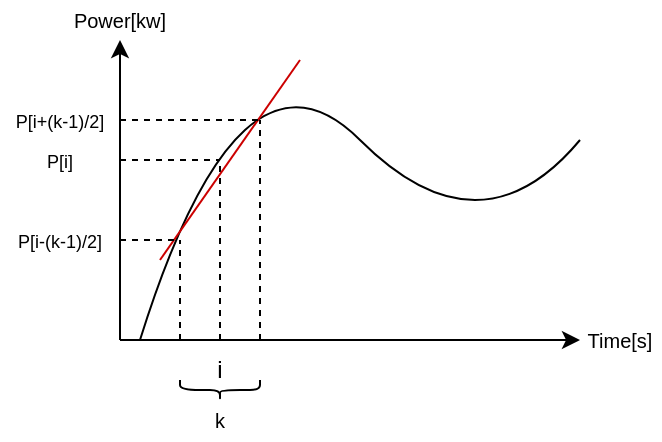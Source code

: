<mxfile version="12.8.4" type="github"><diagram id="pqvV7vTCYzaS-jBlGktk" name="Page-1"><mxGraphModel dx="615" dy="474" grid="1" gridSize="10" guides="1" tooltips="1" connect="1" arrows="1" fold="1" page="1" pageScale="1" pageWidth="827" pageHeight="1169" math="0" shadow="0"><root><mxCell id="0"/><mxCell id="1" parent="0"/><mxCell id="6lFkUMXL_iAjFOh1_92H-1" value="" style="endArrow=classic;html=1;" edge="1" parent="1"><mxGeometry width="50" height="50" relative="1" as="geometry"><mxPoint x="290" y="270" as="sourcePoint"/><mxPoint x="520" y="270" as="targetPoint"/></mxGeometry></mxCell><mxCell id="6lFkUMXL_iAjFOh1_92H-2" value="" style="endArrow=classic;html=1;" edge="1" parent="1"><mxGeometry width="50" height="50" relative="1" as="geometry"><mxPoint x="290" y="270" as="sourcePoint"/><mxPoint x="290" y="120" as="targetPoint"/></mxGeometry></mxCell><mxCell id="6lFkUMXL_iAjFOh1_92H-3" value="" style="endArrow=none;html=1;" edge="1" parent="1"><mxGeometry width="50" height="50" relative="1" as="geometry"><mxPoint x="430" y="140" as="sourcePoint"/><mxPoint x="430" y="140" as="targetPoint"/></mxGeometry></mxCell><mxCell id="6lFkUMXL_iAjFOh1_92H-5" value="" style="curved=1;endArrow=none;html=1;endFill=0;" edge="1" parent="1"><mxGeometry width="50" height="50" relative="1" as="geometry"><mxPoint x="300" y="270" as="sourcePoint"/><mxPoint x="520" y="170" as="targetPoint"/><Array as="points"><mxPoint x="350" y="110"/><mxPoint x="470" y="230"/></Array></mxGeometry></mxCell><mxCell id="6lFkUMXL_iAjFOh1_92H-6" value="" style="endArrow=none;dashed=1;html=1;" edge="1" parent="1"><mxGeometry width="50" height="50" relative="1" as="geometry"><mxPoint x="340" y="270" as="sourcePoint"/><mxPoint x="340" y="180" as="targetPoint"/></mxGeometry></mxCell><mxCell id="6lFkUMXL_iAjFOh1_92H-7" value="" style="endArrow=none;dashed=1;html=1;" edge="1" parent="1"><mxGeometry width="50" height="50" relative="1" as="geometry"><mxPoint x="320" y="270" as="sourcePoint"/><mxPoint x="320" y="220" as="targetPoint"/></mxGeometry></mxCell><mxCell id="6lFkUMXL_iAjFOh1_92H-8" value="" style="endArrow=none;dashed=1;html=1;" edge="1" parent="1"><mxGeometry width="50" height="50" relative="1" as="geometry"><mxPoint x="360" y="270" as="sourcePoint"/><mxPoint x="360" y="160" as="targetPoint"/></mxGeometry></mxCell><mxCell id="6lFkUMXL_iAjFOh1_92H-10" value="" style="endArrow=none;html=1;fillColor=#f8cecc;strokeColor=#CC0000;" edge="1" parent="1"><mxGeometry width="50" height="50" relative="1" as="geometry"><mxPoint x="310" y="230" as="sourcePoint"/><mxPoint x="380" y="130" as="targetPoint"/></mxGeometry></mxCell><mxCell id="6lFkUMXL_iAjFOh1_92H-11" value="i" style="text;html=1;strokeColor=none;fillColor=none;align=center;verticalAlign=middle;whiteSpace=wrap;rounded=0;" vertex="1" parent="1"><mxGeometry x="330" y="280" width="20" height="10" as="geometry"/></mxCell><mxCell id="6lFkUMXL_iAjFOh1_92H-12" value="" style="endArrow=none;dashed=1;html=1;" edge="1" parent="1"><mxGeometry width="50" height="50" relative="1" as="geometry"><mxPoint x="290" y="160" as="sourcePoint"/><mxPoint x="360" y="160" as="targetPoint"/></mxGeometry></mxCell><mxCell id="6lFkUMXL_iAjFOh1_92H-13" value="" style="endArrow=none;dashed=1;html=1;" edge="1" parent="1"><mxGeometry width="50" height="50" relative="1" as="geometry"><mxPoint x="290" y="180" as="sourcePoint"/><mxPoint x="340" y="180" as="targetPoint"/></mxGeometry></mxCell><mxCell id="6lFkUMXL_iAjFOh1_92H-15" value="" style="endArrow=none;dashed=1;html=1;" edge="1" parent="1"><mxGeometry width="50" height="50" relative="1" as="geometry"><mxPoint x="290" y="220" as="sourcePoint"/><mxPoint x="320" y="220" as="targetPoint"/></mxGeometry></mxCell><mxCell id="6lFkUMXL_iAjFOh1_92H-16" value="&lt;font style=&quot;font-size: 9px&quot;&gt;P[i]&lt;/font&gt;" style="text;html=1;strokeColor=none;fillColor=none;align=center;verticalAlign=middle;whiteSpace=wrap;rounded=0;" vertex="1" parent="1"><mxGeometry x="240" y="170" width="40" height="20" as="geometry"/></mxCell><mxCell id="6lFkUMXL_iAjFOh1_92H-17" value="&lt;font style=&quot;font-size: 9px&quot;&gt;P[i+(k-1)/2]&lt;/font&gt;" style="text;html=1;strokeColor=none;fillColor=none;align=center;verticalAlign=middle;whiteSpace=wrap;rounded=0;" vertex="1" parent="1"><mxGeometry x="230" y="150" width="60" height="20" as="geometry"/></mxCell><mxCell id="6lFkUMXL_iAjFOh1_92H-19" value="&lt;font style=&quot;font-size: 9px&quot;&gt;P[i-(k-1)/2]&lt;/font&gt;" style="text;html=1;strokeColor=none;fillColor=none;align=center;verticalAlign=middle;whiteSpace=wrap;rounded=0;" vertex="1" parent="1"><mxGeometry x="235" y="210" width="50" height="20" as="geometry"/></mxCell><mxCell id="6lFkUMXL_iAjFOh1_92H-21" value="" style="shape=curlyBracket;whiteSpace=wrap;html=1;rounded=1;direction=north;" vertex="1" parent="1"><mxGeometry x="320" y="290" width="40" height="10" as="geometry"/></mxCell><mxCell id="6lFkUMXL_iAjFOh1_92H-22" value="&lt;font style=&quot;font-size: 10px&quot;&gt;k&lt;/font&gt;" style="text;html=1;strokeColor=none;fillColor=none;align=center;verticalAlign=middle;whiteSpace=wrap;rounded=0;" vertex="1" parent="1"><mxGeometry x="320" y="300" width="40" height="20" as="geometry"/></mxCell><mxCell id="6lFkUMXL_iAjFOh1_92H-23" value="&lt;font style=&quot;font-size: 10px&quot;&gt;Power[kw]&lt;/font&gt;" style="text;html=1;strokeColor=none;fillColor=none;align=center;verticalAlign=middle;whiteSpace=wrap;rounded=0;" vertex="1" parent="1"><mxGeometry x="250" y="100" width="80" height="20" as="geometry"/></mxCell><mxCell id="6lFkUMXL_iAjFOh1_92H-24" value="&lt;font style=&quot;font-size: 10px&quot;&gt;Time[s]&lt;/font&gt;" style="text;html=1;strokeColor=none;fillColor=none;align=center;verticalAlign=middle;whiteSpace=wrap;rounded=0;" vertex="1" parent="1"><mxGeometry x="520" y="260" width="40" height="20" as="geometry"/></mxCell></root></mxGraphModel></diagram></mxfile>